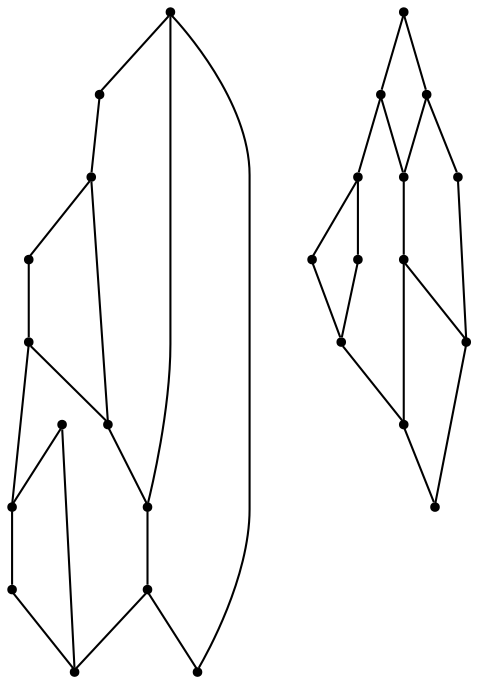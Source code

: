 graph {
  node [shape=point,comment="{\"directed\":false,\"doi\":\"10.1007/3-540-45848-4_31\",\"figure\":\"3 (1)\"}"]

  v0 [pos="1268.5832977294922,2453.7627000075145"]
  v1 [pos="1306.9583892822266,2489.387649144884"]
  v2 [pos="1321.0833231608074,2532.5128017327747"]
  v3 [pos="1101.7083485921225,2541.8878017327747"]
  v4 [pos="1114.8333231608074,2496.0127610426707"]
  v5 [pos="1159.8332722981772,2451.887649144884"]
  v6 [pos="1320.0833638509116,2579.3878017327747"]
  v7 [pos="1275.8333841959636,2642.1375372470975"]
  v8 [pos="1170.0833638509116,2655.3877610426707"]
  v9 [pos="1109.7082773844402,2593.8877203525662"]
  v10 [pos="1606.9583892822268,2499.762862767931"]
  v11 [pos="1606.9583892822268,2537.262862767931"]
  v12 [pos="1608.5833231608074,2573.1378017327747"]
  v13 [pos="1608.5833231608074,2612.262862767931"]
  v14 [pos="1567.9583231608074,2574.762862767931"]
  v15 [pos="1570.9583282470703,2612.5125982822537"]
  v16 [pos="1531.9583892822266,2537.262862767931"]
  v17 [pos="1533.5833231608074,2499.762862767931"]
  v18 [pos="1531.9583892822266,2576.2628017327747"]
  v19 [pos="1533.5833231608074,2612.262862767931"]
  v20 [pos="1494.4583892822266,2499.762862767931"]
  v21 [pos="1494.4583892822266,2576.2628017327747"]
  v22 [pos="1496.0833231608074,2610.6378017327747"]
  v23 [pos="1228.2082875569663,2505.3877610426707"]
  v24 [pos="1225.9583791097007,2590.137618627306"]
  v25 [pos="1170.0833638509116,2542.8877610426707"]

  v0 -- v5 [id="-1",pos="1268.5832977294922,2453.7627000075145 1252.38037629597,2444.108998616588 1233.422400786649,2438.7002406976185 1213.2083892822266,2438.7002406976185 1193.947733281454,2438.700240697619 1175.8274300401895,2443.6108420199234 1159.8332722981772,2451.887649144884"]
  v9 -- v25 [id="-5",pos="1109.7082773844402,2593.8877203525662 1113.308334350586,2589.954258845405 1113.308334350586,2589.954258845405 1113.308334350586,2589.954258845405 1114.6207173665366,2588.579441950874 1114.6207173665366,2588.579441950874 1114.6207173665366,2588.579441950874 1116.0582224527996,2586.9543809157176 1116.0582224527996,2586.9543809157176 1116.0582224527996,2586.9543809157176 1117.6832834879558,2585.2044521233997 1117.6832834879558,2585.2044521233997 1117.6832834879558,2585.2044521233997 1119.4332122802734,2583.3294012607694 1119.4332122802734,2583.3294012607694 1119.4332122802734,2583.3294012607694 1121.245829264323,2581.391789362983 1121.245829264323,2581.391789362983 1121.245829264323,2581.391789362983 1123.1207529703777,2579.4544317783475 1123.1207529703777,2579.4544317783475 1123.1207529703777,2579.4544317783475 1124.9332427978516,2577.5168198805613 1124.9332427978516,2577.5168198805613 1124.9332427978516,2577.5168198805613 1126.7457326253257,2575.641769017931 1126.7457326253257,2575.641769017931 1126.7457326253257,2575.641769017931 1128.5582224527996,2573.829279190457 1128.5582224527996,2573.829279190457 1128.5582224527996,2573.829279190457 1130.2457173665366,2572.0793503981395 1130.2457173665366,2572.0793503981395 1130.2457173665366,2572.0793503981395 1131.8707784016929,2570.454289362983 1131.8707784016929,2570.454289362983 1131.8707784016929,2570.454289362983 1133.4957122802734,2568.9543503981395 1133.4957122802734,2568.9543503981395 1133.4957122802734,2568.9543503981395 1134.9957784016929,2567.516972468452 1134.9957784016929,2567.516972468452 1134.9957784016929,2567.516972468452 1136.4957173665366,2566.1419012607694 1136.4957173665366,2566.1419012607694 1136.4957173665366,2566.1419012607694 1137.8707885742188,2564.8293910882435 1137.8707885742188,2564.8293910882435 1137.8707885742188,2564.8293910882435 1139.2457326253257,2563.6417486728787 1139.2457326253257,2563.6417486728787 1139.2457326253257,2563.6417486728787 1141.9957478841147,2561.391840225613 1141.9957478841147,2561.391840225613 1141.9957478841147,2561.391840225613 1143.3082580566406,2560.3293198805613 1143.3082580566406,2560.3293198805613 1143.3082580566406,2560.3293198805613 1144.683329264323,2559.3293605706654 1144.683329264323,2559.3293605706654 1144.683329264323,2559.3293605706654 1146.0582733154297,2558.266840225613 1146.0582733154297,2558.266840225613 1146.0582733154297,2558.266840225613 1147.4332173665366,2557.329441950874 1147.4332173665366,2557.329441950874 1147.4332173665366,2557.329441950874 1150.3082275390625,2555.329269017931 1150.3082275390625,2555.329269017931 1150.3082275390625,2555.329269017931 1151.808293660482,2554.3918707431912 1151.808293660482,2554.3918707431912 1151.808293660482,2554.3918707431912 1154.933293660482,2552.3919521233997 1154.933293660482,2552.3919521233997 1154.933293660482,2552.3919521233997 1156.5582275390625,2551.454299535509 1156.5582275390625,2551.454299535509 1156.5582275390625,2551.454299535509 1158.1832885742188,2550.454340225613 1158.1832885742188,2550.454340225613 1158.1832885742188,2550.454340225613 1159.9332173665366,2549.4543809157176 1159.9332173665366,2549.4543809157176 1159.9332173665366,2549.4543809157176 1161.6207122802734,2548.4544216058216 1161.6207122802734,2548.4544216058216 1161.6207122802734,2548.4544216058216 1163.433329264323,2547.4544622959256 1163.433329264323,2547.4544622959256 1163.433329264323,2547.4544622959256 1165.1832580566406,2546.4542486728787 1165.1832580566406,2546.4542486728787 1165.1832580566406,2546.4542486728787 1170.0833638509116,2542.8877610426707 1170.0833638509116,2542.8877610426707 1170.0833638509116,2542.8877610426707"]
  v1 -- v0 [id="-7",pos="1306.9583892822266,2489.387649144884 1297.0165435728245,2474.810747121118 1284.0173322138135,2462.4106285572807 1268.5832977294922,2453.7627000075145"]
  v2 -- v1 [id="-8",pos="1321.0833231608074,2532.5128017327747 1320.423456082177,2516.709916730879 1314.755203562776,2502.2879487187192 1306.9583892822266,2489.387649144884"]
  v2 -- v6 [id="-9",pos="1321.0833231608074,2532.5128017327747 1323.7979285148544,2537.917832416966 1324.2708841959636,2543.7854325501285 1324.2708841959636,2549.762862767931 1324.2708841959636,2560.042832662719 1322.8720214553084,2569.997957716134 1320.0833638509116,2579.3878017327747"]
  v3 -- v9 [id="-10",pos="1101.7083485921225,2541.8878017327747 1102.2384499149575,2544.495819509251 1102.1458943684897,2547.118594483134 1102.1458943684897,2549.762862767931 1102.1458943684897,2565.199859997174 1105.3002965867977,2579.9043398332146 1109.7082773844402,2593.8877203525662"]
  v4 -- v3 [id="-11",pos="1114.8333231608074,2496.0127610426707 1108.2624875694669,2510.146821349759 1103.56693859486,2525.53523373781 1101.7083485921225,2541.8878017327747"]
  v5 -- v4 [id="-12",pos="1159.8332722981772,2451.887649144884 1141.374063035428,2462.449420781312 1125.9599276302677,2477.8502263161 1114.8333231608074,2496.0127610426707"]
  v4 -- v25 [id="-15",pos="1114.8333231608074,2496.0127610426707 1120.4957326253257,2499.329258845405 1120.4957326253257,2499.329258845405 1120.4957326253257,2499.329258845405 1123.4957377115886,2501.704289362983 1123.4957377115886,2501.704289362983 1123.4957377115886,2501.704289362983 1125.0582377115886,2502.8293707431912 1125.0582377115886,2502.8293707431912 1125.0582377115886,2502.8293707431912 1126.4957427978516,2504.016758845405 1126.4957427978516,2504.016758845405 1126.4957427978516,2504.016758845405 1129.2457580566406,2506.141799535509 1129.2457580566406,2506.141799535509 1129.2457580566406,2506.141799535509 1131.7457834879558,2508.141972468452 1131.7457834879558,2508.141972468452 1131.7457834879558,2508.141972468452 1132.9332987467449,2509.1419317783475 1132.9332987467449,2509.1419317783475 1132.9332987467449,2509.1419317783475 1135.43332417806,2511.1418503981395 1135.43332417806,2511.1418503981395 1135.43332417806,2511.1418503981395 1136.6832733154297,2512.2043707431912 1136.6832733154297,2512.2043707431912 1136.6832733154297,2512.2043707431912 1137.6832326253257,2513.0169012607694 1137.6832326253257,2513.0169012607694 1137.6832326253257,2513.0169012607694 1138.7457529703777,2513.8919928135037 1138.7457529703777,2513.8919928135037 1138.7457529703777,2513.8919928135037 1139.8082733154297,2514.8293910882435 1139.8082733154297,2514.8293910882435 1139.8082733154297,2514.8293910882435 1140.9332275390625,2515.766789362983 1140.9332275390625,2515.766789362983 1140.9332275390625,2515.766789362983 1142.1207427978516,2516.829309708035 1142.1207427978516,2516.829309708035 1142.1207427978516,2516.829309708035 1143.4332529703777,2517.8918300530872 1143.4332529703777,2517.8918300530872 1143.4332529703777,2517.8918300530872 1144.80832417806,2519.079472468452 1144.80832417806,2519.079472468452 1144.80832417806,2519.079472468452 1146.245829264323,2520.3294216058216 1146.245829264323,2520.3294216058216 1146.245829264323,2520.3294216058216 1147.8707631429038,2521.7044928135037 1147.8707631429038,2521.7044928135037 1147.8707631429038,2521.7044928135037 1149.5582580566406,2523.2044317783475 1149.5582580566406,2523.2044317783475 1149.5582580566406,2523.2044317783475 1151.3707478841147,2524.7669317783475 1151.3707478841147,2524.7669317783475 1151.3707478841147,2524.7669317783475 1153.2457987467449,2526.3919928135037 1153.2457987467449,2526.3919928135037 1153.2457987467449,2526.3919928135037 1155.2457173665366,2528.1419216058216 1155.2457173665366,2528.1419216058216 1155.2457173665366,2528.1419216058216 1157.30832417806,2529.8918503981395 1157.30832417806,2529.8918503981395 1157.30832417806,2529.8918503981395 1161.4332834879558,2533.5168300530872 1161.4332834879558,2533.5168300530872 1161.4332834879558,2533.5168300530872 1163.433329264323,2535.2044521233997 1163.433329264323,2535.2044521233997 1163.433329264323,2535.2044521233997 1165.2458190917969,2536.829258845405 1165.2458190917969,2536.829258845405 1165.2458190917969,2536.829258845405 1166.8707529703777,2538.2043300530872 1166.8707529703777,2538.2043300530872 1166.8707529703777,2538.2043300530872 1170.0833638509116,2542.8877610426707 1170.0833638509116,2542.8877610426707 1170.0833638509116,2542.8877610426707"]
  v8 -- v24 [id="-21",pos="1170.0833638509116,2655.3877610426707 1171.5582529703777,2649.1418300530872 1171.5582529703777,2649.1418300530872 1171.5582529703777,2649.1418300530872 1171.745808919271,2647.4544622959256 1171.745808919271,2647.4544622959256 1171.745808919271,2647.4544622959256 1171.9957987467449,2645.8294012607694 1171.9957987467449,2645.8294012607694 1171.9957987467449,2645.8294012607694 1172.3082224527996,2644.204340225613 1172.3082224527996,2644.204340225613 1172.3082224527996,2644.204340225613 1172.6207733154297,2642.641840225613 1172.6207733154297,2642.641840225613 1172.6207733154297,2642.641840225613 1172.9957580566406,2641.1419012607694 1172.9957580566406,2641.1419012607694 1172.9957580566406,2641.1419012607694 1173.8707224527996,2638.391758845405 1173.8707224527996,2638.391758845405 1173.8707224527996,2638.391758845405 1174.4332631429038,2637.141809708035 1174.4332631429038,2637.141809708035 1174.4332631429038,2637.141809708035 1175.0582377115886,2635.8918605706654 1175.0582377115886,2635.8918605706654 1175.0582377115886,2635.8918605706654 1175.7457733154297,2634.5793503981395 1175.7457733154297,2634.5793503981395 1175.7457733154297,2634.5793503981395 1176.5583038330078,2633.266840225613 1176.5583038330078,2633.266840225613 1176.5583038330078,2633.266840225613 1177.1832784016929,2632.329441950874 1177.1832784016929,2632.329441950874 1177.1832784016929,2632.329441950874 1177.870814005534,2631.2669216058216 1177.870814005534,2631.2669216058216 1177.870814005534,2631.2669216058216 1178.6207834879558,2630.2044012607694 1178.6207834879558,2630.2044012607694 1178.6207834879558,2630.2044012607694 1179.4957478841147,2629.1418809157176 1179.4957478841147,2629.1418809157176 1179.4957478841147,2629.1418809157176 1180.3707122802734,2628.016799535509 1180.3707122802734,2628.016799535509 1180.3707122802734,2628.016799535509 1181.3082377115886,2626.8294114332957 1181.3082377115886,2626.8294114332957 1181.3082377115886,2626.8294114332957 1182.30832417806,2625.641769017931 1182.30832417806,2625.641769017931 1182.30832417806,2625.641769017931 1184.4332377115886,2623.1418707431912 1184.4332377115886,2623.1418707431912 1184.4332377115886,2623.1418707431912 1187.9957834879558,2619.204340225613 1187.9957834879558,2619.204340225613 1187.9957834879558,2619.204340225613 1189.2457326253257,2617.9543910882435 1189.2457326253257,2617.9543910882435 1189.2457326253257,2617.9543910882435 1191.7457580566406,2615.3293707431912 1191.7457580566406,2615.3293707431912 1191.7457580566406,2615.3293707431912 1195.4332987467449,2611.6418300530872 1195.4332987467449,2611.6418300530872 1195.4332987467449,2611.6418300530872 1196.6832478841147,2610.454441950874 1196.6832478841147,2610.454441950874 1196.6832478841147,2610.454441950874 1197.8707631429038,2609.3293605706654 1197.8707631429038,2609.3293605706654 1197.8707631429038,2609.3293605706654 1201.2457529703777,2606.141799535509 1201.2457529703777,2606.141799535509 1201.2457529703777,2606.141799535509 1202.3082733154297,2605.141840225613 1202.3082733154297,2605.141840225613 1202.3082733154297,2605.141840225613 1203.4957885742188,2604.0793198805613 1203.4957885742188,2604.0793198805613 1203.4957885742188,2604.0793198805613 1204.6207427978516,2603.0793605706654 1204.6207427978516,2603.0793605706654 1204.6207427978516,2603.0793605706654 1205.8082580566406,2602.016840225613 1205.8082580566406,2602.016840225613 1205.8082580566406,2602.016840225613 1206.9957733154297,2601.0168809157176 1206.9957733154297,2601.0168809157176 1206.9957733154297,2601.0168809157176 1208.1832885742188,2599.9543605706654 1208.1832885742188,2599.9543605706654 1208.1832885742188,2599.9543605706654 1209.3708038330078,2598.9544012607694 1209.3708038330078,2598.9544012607694 1209.3708038330078,2598.9544012607694 1210.6207529703777,2597.8918809157176 1210.6207529703777,2597.8918809157176 1210.6207529703777,2597.8918809157176 1211.870829264323,2596.8919216058216 1211.870829264323,2596.8919216058216 1211.870829264323,2596.8919216058216 1217.1207427978516,2592.8918300530872 1217.1207427978516,2592.8918300530872 1217.1207427978516,2592.8918300530872 1218.495814005534,2591.9544317783475 1218.495814005534,2591.9544317783475 1218.495814005534,2591.9544317783475 1225.9583791097007,2590.137618627306 1225.9583791097007,2590.137618627306 1225.9583791097007,2590.137618627306"]
  v25 -- v23 [id="-22",pos="1170.0833638509116,2542.8877610426707 1176.05832417806,2540.5793605706654 1176.05832417806,2540.5793605706654 1176.05832417806,2540.5793605706654 1177.8082529703777,2539.5794012607694 1177.8082529703777,2539.5794012607694 1177.8082529703777,2539.5794012607694 1179.558308919271,2538.704309708035 1179.558308919271,2538.704309708035 1179.558308919271,2538.704309708035 1181.2458038330078,2537.7669114332957 1181.2458038330078,2537.7669114332957 1181.2458038330078,2537.7669114332957 1182.9332987467449,2536.8918198805613 1182.9332987467449,2536.8918198805613 1182.9332987467449,2536.8918198805613 1184.5582326253257,2536.016982640978 1184.5582326253257,2536.016982640978 1184.5582326253257,2536.016982640978 1187.6832326253257,2534.266799535509 1187.6832326253257,2534.266799535509 1187.6832326253257,2534.266799535509 1189.1832987467449,2533.3919622959256 1189.1832987467449,2533.3919622959256 1189.1832987467449,2533.3919622959256 1190.6832377115886,2532.5794317783475 1190.6832377115886,2532.5794317783475 1190.6832377115886,2532.5794317783475 1192.1833038330078,2531.704340225613 1192.1833038330078,2531.704340225613 1192.1833038330078,2531.704340225613 1193.7458038330078,2530.8292486728787 1193.7458038330078,2530.8292486728787 1193.7458038330078,2530.8292486728787 1195.2457427978516,2529.8918503981395 1195.2457427978516,2529.8918503981395 1195.2457427978516,2529.8918503981395 1198.3707427978516,2528.016799535509 1198.3707427978516,2528.016799535509 1198.3707427978516,2528.016799535509 1201.4957427978516,2526.0168809157176 1201.4957427978516,2526.0168809157176 1201.4957427978516,2526.0168809157176 1203.1208038330078,2524.9543605706654 1203.1208038330078,2524.9543605706654 1203.1208038330078,2524.9543605706654 1204.6833038330078,2523.891840225613 1204.6833038330078,2523.891840225613 1204.6833038330078,2523.891840225613 1206.3082377115886,2522.8293198805613 1206.3082377115886,2522.8293198805613 1206.3082377115886,2522.8293198805613 1207.9332987467449,2521.7044928135037 1207.9332987467449,2521.7044928135037 1207.9332987467449,2521.7044928135037 1209.4957987467449,2520.641972468452 1209.4957987467449,2520.641972468452 1209.4957987467449,2520.641972468452 1211.1207326253257,2519.4543300530872 1211.1207326253257,2519.4543300530872 1211.1207326253257,2519.4543300530872 1215.8082326253257,2516.079340225613 1215.8082326253257,2516.079340225613 1215.8082326253257,2516.079340225613 1218.8082377115886,2513.8294317783475 1218.8082377115886,2513.8294317783475 1218.8082377115886,2513.8294317783475 1221.6832478841147,2511.579269017931 1221.6832478841147,2511.579269017931 1221.6832478841147,2511.579269017931 1222.9957580566406,2510.5167486728787 1222.9957580566406,2510.5167486728787 1222.9957580566406,2510.5167486728787 1224.370829264323,2509.454482640978 1224.370829264323,2509.454482640978 1224.370829264323,2509.454482640978 1228.2082875569663,2505.3877610426707 1228.2082875569663,2505.3877610426707 1228.2082875569663,2505.3877610426707"]
  v24 -- v6 [id="-28",pos="1225.9583791097007,2590.137618627306 1229.058329264323,2585.579309708035 1229.058329264323,2585.579309708035 1229.058329264323,2585.579309708035 1230.4332733154297,2584.829340225613 1230.4332733154297,2584.829340225613 1230.4332733154297,2584.829340225613 1231.6832224527996,2584.266799535509 1231.6832224527996,2584.266799535509 1231.6832224527996,2584.266799535509 1232.9957326253257,2583.6419521233997 1232.9957326253257,2583.6419521233997 1232.9957326253257,2583.6419521233997 1235.7457478841147,2582.3917486728787 1235.7457478841147,2582.3917486728787 1235.7457478841147,2582.3917486728787 1238.7457529703777,2581.141799535509 1238.7457529703777,2581.141799535509 1238.7457529703777,2581.141799535509 1241.8707529703777,2579.8918503981395 1241.8707529703777,2579.8918503981395 1241.8707529703777,2579.8918503981395 1243.5582478841147,2579.329309708035 1243.5582478841147,2579.329309708035 1243.5582478841147,2579.329309708035 1245.2457427978516,2578.7044622959256 1245.2457427978516,2578.7044622959256 1245.2457427978516,2578.7044622959256 1248.7457275390625,2577.5793809157176 1248.7457275390625,2577.5793809157176 1248.7457275390625,2577.5793809157176 1250.4957834879558,2577.0794012607694 1250.4957834879558,2577.0794012607694 1250.4957834879558,2577.0794012607694 1252.245839436849,2576.5168605706654 1252.245839436849,2576.5168605706654 1252.245839436849,2576.5168605706654 1253.9957682291667,2576.079441950874 1253.9957682291667,2576.079441950874 1253.9957682291667,2576.079441950874 1255.74582417806,2575.5794622959256 1255.74582417806,2575.5794622959256 1255.74582417806,2575.5794622959256 1257.4957529703777,2575.2043503981395 1257.4957529703777,2575.2043503981395 1257.4957529703777,2575.2043503981395 1259.1832478841147,2574.7669317783475 1259.1832478841147,2574.7669317783475 1259.1832478841147,2574.7669317783475 1260.8707427978516,2574.4543809157176 1260.8707427978516,2574.4543809157176 1260.8707427978516,2574.4543809157176 1262.4958038330078,2574.079269017931 1262.4958038330078,2574.079269017931 1262.4958038330078,2574.079269017931 1267.1833038330078,2573.329299535509 1267.1833038330078,2573.329299535509 1267.1833038330078,2573.329299535509 1268.7458038330078,2573.1418707431912 1268.7458038330078,2573.1418707431912 1268.7458038330078,2573.1418707431912 1270.3707377115886,2572.954441950874 1270.3707377115886,2572.954441950874 1270.3707377115886,2572.954441950874 1272.0582326253257,2572.8293198805613 1272.0582326253257,2572.8293198805613 1272.0582326253257,2572.8293198805613 1273.683293660482,2572.7044521233997 1273.683293660482,2572.7044521233997 1273.683293660482,2572.7044521233997 1275.4332224527996,2572.6418910882435 1275.4332224527996,2572.6418910882435 1275.4332224527996,2572.6418910882435 1277.1207173665366,2572.5793300530872 1277.1207173665366,2572.5793300530872 1277.1207173665366,2572.5793300530872 1278.8707733154297,2572.516769017931 1278.8707733154297,2572.516769017931 1278.8707733154297,2572.516769017931 1280.620829264323,2572.516769017931 1280.620829264323,2572.516769017931 1280.620829264323,2572.516769017931 1287.6207987467449,2572.766758845405 1287.6207987467449,2572.766758845405 1287.6207987467449,2572.766758845405 1289.308293660482,2572.8918809157176 1289.308293660482,2572.8918809157176 1289.308293660482,2572.8918809157176 1290.9332275390625,2573.079309708035 1290.9332275390625,2573.079309708035 1290.9332275390625,2573.079309708035 1292.5582885742188,2573.2044317783475 1292.5582885742188,2573.2044317783475 1292.5582885742188,2573.2044317783475 1294.1207885742188,2573.3918605706654 1294.1207885742188,2573.3918605706654 1294.1207885742188,2573.3918605706654 1295.6207275390625,2573.579289362983 1295.6207275390625,2573.579289362983 1295.6207275390625,2573.579289362983 1298.3707427978516,2573.9544012607694 1298.3707427978516,2573.9544012607694 1298.3707427978516,2573.9544012607694 1300.8707682291667,2574.329258845405 1300.8707682291667,2574.329258845405 1300.8707682291667,2574.329258845405 1303.1208038330078,2574.7043707431912 1303.1208038330078,2574.7043707431912 1303.1208038330078,2574.7043707431912 1304.558308919271,2574.9543605706654 1304.558308919271,2574.9543605706654 1304.558308919271,2574.9543605706654 1305.8708190917969,2575.2669114332957 1305.8708190917969,2575.2669114332957 1305.8708190917969,2575.2669114332957 1307.2457631429038,2575.5169012607694 1307.2457631429038,2575.5169012607694 1307.2457631429038,2575.5169012607694 1308.5582733154297,2575.8294521233997 1308.5582733154297,2575.8294521233997 1308.5582733154297,2575.8294521233997 1309.9332173665366,2576.1417486728787 1309.9332173665366,2576.1417486728787 1309.9332173665366,2576.1417486728787 1311.3082885742188,2576.5168605706654 1311.3082885742188,2576.5168605706654 1311.3082885742188,2576.5168605706654 1312.745793660482,2576.954279190457 1312.745793660482,2576.954279190457 1312.745793660482,2576.954279190457 1314.2457326253257,2577.3293910882435 1314.2457326253257,2577.3293910882435 1314.2457326253257,2577.3293910882435 1320.0833638509116,2579.3878017327747 1320.0833638509116,2579.3878017327747 1320.0833638509116,2579.3878017327747"]
  v7 -- v6 [id="-39",pos="1275.8333841959636,2642.1375372470975 1297.0240687736614,2627.0852340785714 1313.1402825303376,2605.131459119201 1320.0833638509116,2579.3878017327747"]
  v7 -- v8 [id="-40",pos="1275.8333841959636,2642.1375372470975 1257.7492862508134,2653.7682315025695 1236.2982647356089,2660.825484838243 1213.2083892822266,2660.8254848382435 1198.3768653068944,2660.8254848382435 1184.2215311460668,2657.913667797814 1170.0833638509116,2655.3877610426707"]
  v9 -- v8 [id="-41",pos="1109.7082773844402,2593.8877203525662 1122.4584747665826,2620.1342719795275 1144.2056181923933,2641.574910848297 1170.0833638509116,2655.3877610426707"]
  v11 -- v10 [id="-44",pos="1606.9583892822268,2537.262862767931 1606.9583892822268,2499.762862767931 1606.9583892822268,2499.762862767931 1606.9583892822268,2499.762862767931"]
  v12 -- v11 [id="-45",pos="1608.5833231608074,2573.1378017327747 1606.9583892822268,2537.262862767931 1606.9583892822268,2537.262862767931 1606.9583892822268,2537.262862767931"]
  v13 -- v12 [id="-46",pos="1608.5833231608074,2612.262862767931 1608.5833231608074,2573.1378017327747 1608.5833231608074,2573.1378017327747 1608.5833231608074,2573.1378017327747"]
  v14 -- v12 [id="-51",pos="1567.9583231608074,2574.762862767931 1608.5833231608074,2573.1378017327747 1608.5833231608074,2573.1378017327747 1608.5833231608074,2573.1378017327747"]
  v15 -- v14 [id="-52",pos="1570.9583282470703,2612.5125982822537 1567.9583231608074,2574.762862767931 1567.9583231608074,2574.762862767931 1567.9583231608074,2574.762862767931"]
  v0 -- v23 [id="-53",pos="1268.5832977294922,2453.7627000075145 1265.6832377115886,2461.391840225613 1265.6832377115886,2461.391840225613 1265.6832377115886,2461.391840225613 1264.8707071940105,2463.2043300530872 1264.8707071940105,2463.2043300530872 1264.8707071940105,2463.2043300530872 1263.2457733154297,2466.5793198805613 1263.2457733154297,2466.5793198805613 1263.2457733154297,2466.5793198805613 1262.4332427978516,2468.1418198805613 1262.4332427978516,2468.1418198805613 1262.4332427978516,2468.1418198805613 1261.6832733154297,2469.5794521233997 1261.6832733154297,2469.5794521233997 1261.6832733154297,2469.5794521233997 1260.9333038330078,2470.954269017931 1260.9333038330078,2470.954269017931 1260.9333038330078,2470.954269017931 1260.1832071940105,2472.266779190457 1260.1832071940105,2472.266779190457 1260.1832071940105,2472.266779190457 1259.4332377115886,2473.516982640978 1259.4332377115886,2473.516982640978 1259.4332377115886,2473.516982640978 1257.8083038330078,2475.891758845405 1257.8083038330078,2475.891758845405 1257.8083038330078,2475.891758845405 1256.9957733154297,2477.016840225613 1256.9957733154297,2477.016840225613 1256.9957733154297,2477.016840225613 1255.4957071940105,2479.016758845405 1255.4957071940105,2479.016758845405 1255.4957071940105,2479.016758845405 1253.8707733154297,2481.141799535509 1253.8707733154297,2481.141799535509 1253.8707733154297,2481.141799535509 1252.9332478841147,2482.2043198805613 1252.9332478841147,2482.2043198805613 1252.9332478841147,2482.2043198805613 1251.9957224527996,2483.3294012607694 1251.9957224527996,2483.3294012607694 1251.9957224527996,2483.3294012607694 1249.9958038330078,2485.579309708035 1249.9958038330078,2485.579309708035 1249.9958038330078,2485.579309708035 1248.8707224527996,2486.7669521233997 1248.8707224527996,2486.7669521233997 1248.8707224527996,2486.7669521233997 1247.7457682291667,2488.0169012607694 1247.7457682291667,2488.0169012607694 1247.7457682291667,2488.0169012607694 1246.620814005534,2489.204289362983 1246.620814005534,2489.204289362983 1246.620814005534,2489.204289362983 1245.4332987467449,2490.4544928135037 1245.4332987467449,2490.4544928135037 1245.4332987467449,2490.4544928135037 1244.1832224527996,2491.6418809157176 1244.1832224527996,2491.6418809157176 1244.1832224527996,2491.6418809157176 1241.68332417806,2494.141779190457 1241.68332417806,2494.141779190457 1241.68332417806,2494.141779190457 1236.6832733154297,2498.891840225613 1236.6832733154297,2498.891840225613 1236.6832733154297,2498.891840225613 1234.1832478841147,2501.1417486728787 1234.1832478841147,2501.1417486728787 1234.1832478841147,2501.1417486728787 1232.9332987467449,2502.204269017931 1232.9332987467449,2502.204269017931 1232.9332987467449,2502.204269017931 1228.2082875569663,2505.3877610426707 1228.2082875569663,2505.3877610426707 1228.2082875569663,2505.3877610426707"]
  v16 -- v11 [id="-64",pos="1531.9583892822266,2537.262862767931 1606.9583892822268,2537.262862767931 1606.9583892822268,2537.262862767931 1606.9583892822268,2537.262862767931"]
  v16 -- v17 [id="-65",pos="1531.9583892822266,2537.262862767931 1533.5833231608074,2499.762862767931 1533.5833231608074,2499.762862767931 1533.5833231608074,2499.762862767931"]
  v18 -- v16 [id="-66",pos="1531.9583892822266,2576.2628017327747 1531.9583892822266,2537.262862767931 1531.9583892822266,2537.262862767931 1531.9583892822266,2537.262862767931"]
  v19 -- v18 [id="-67",pos="1533.5833231608074,2612.262862767931 1531.9583892822266,2576.2628017327747 1531.9583892822266,2576.2628017327747 1531.9583892822266,2576.2628017327747"]
  v17 -- v10 [id="-68",pos="1533.5833231608074,2499.762862767931 1606.9583892822268,2499.762862767931 1606.9583892822268,2499.762862767931 1606.9583892822268,2499.762862767931"]
  v20 -- v17 [id="-69",pos="1494.4583892822266,2499.762862767931 1533.5833231608074,2499.762862767931 1533.5833231608074,2499.762862767931 1533.5833231608074,2499.762862767931"]
  v21 -- v18 [id="-71",pos="1494.4583892822266,2576.2628017327747 1531.9583892822266,2576.2628017327747 1531.9583892822266,2576.2628017327747 1531.9583892822266,2576.2628017327747"]
  v21 -- v20 [id="-72",pos="1494.4583892822266,2576.2628017327747 1494.4583892822266,2499.762862767931 1494.4583892822266,2499.762862767931 1494.4583892822266,2499.762862767931"]
  v22 -- v21 [id="-73",pos="1496.0833231608074,2610.6378017327747 1494.4583892822266,2576.2628017327747 1494.4583892822266,2576.2628017327747 1494.4583892822266,2576.2628017327747"]
  v15 -- v13 [id="-74",pos="1570.9583282470703,2612.5125982822537 1608.5833231608074,2612.262862767931 1608.5833231608074,2612.262862767931 1608.5833231608074,2612.262862767931"]
  v19 -- v15 [id="-76",pos="1533.5833231608074,2612.262862767931 1570.9583282470703,2612.5125982822537 1570.9583282470703,2612.5125982822537 1570.9583282470703,2612.5125982822537"]
  v22 -- v19 [id="-77",pos="1496.0833231608074,2610.6378017327747 1533.5833231608074,2612.262862767931 1533.5833231608074,2612.262862767931 1533.5833231608074,2612.262862767931"]
  v23 -- v2 [id="-80",pos="1228.2082875569663,2505.3877610426707 1233.3707173665366,2508.0168503981395 1233.3707173665366,2508.0168503981395 1233.3707173665366,2508.0168503981395 1235.2457682291667,2509.1419317783475 1235.2457682291667,2509.1419317783475 1235.2457682291667,2509.1419317783475 1237.3082478841147,2510.3918809157176 1237.3082478841147,2510.3918809157176 1237.3082478841147,2510.3918809157176 1239.4957224527996,2511.6418300530872 1239.4957224527996,2511.6418300530872 1239.4957224527996,2511.6418300530872 1241.68332417806,2512.954340225613 1241.68332417806,2512.954340225613 1241.68332417806,2512.954340225613 1243.9332326253257,2514.204289362983 1243.9332326253257,2514.204289362983 1243.9332326253257,2514.204289362983 1246.0582733154297,2515.4544928135037 1246.0582733154297,2515.4544928135037 1246.0582733154297,2515.4544928135037 1248.183314005534,2516.6418809157176 1248.183314005534,2516.6418809157176 1248.183314005534,2516.6418809157176 1250.1832326253257,2517.7044012607694 1250.1832326253257,2517.7044012607694 1250.1832326253257,2517.7044012607694 1252.0582834879558,2518.7669216058216 1252.0582834879558,2518.7669216058216 1252.0582834879558,2518.7669216058216 1253.933334350586,2519.7043198805613 1253.933334350586,2519.7043198805613 1253.933334350586,2519.7043198805613 1255.620829264323,2520.641972468452 1255.620829264323,2520.641972468452 1255.620829264323,2520.641972468452 1257.30832417806,2521.4542486728787 1257.30832417806,2521.4542486728787 1257.30832417806,2521.4542486728787 1258.87082417806,2522.266779190457 1258.87082417806,2522.266779190457 1258.87082417806,2522.266779190457 1260.43332417806,2522.954441950874 1260.43332417806,2522.954441950874 1260.43332417806,2522.954441950874 1261.9332631429038,2523.6418503981395 1261.9332631429038,2523.6418503981395 1261.9332631429038,2523.6418503981395 1263.433329264323,2524.2669521233997 1263.433329264323,2524.2669521233997 1263.433329264323,2524.2669521233997 1264.870834350586,2524.891799535509 1264.870834350586,2524.891799535509 1264.870834350586,2524.891799535509 1266.3707733154297,2525.454340225613 1266.3707733154297,2525.454340225613 1266.3707733154297,2525.454340225613 1269.6207682291667,2526.704289362983 1269.6207682291667,2526.704289362983 1269.6207682291667,2526.704289362983 1272.9957580566406,2527.8293707431912 1272.9957580566406,2527.8293707431912 1272.9957580566406,2527.8293707431912 1274.745814005534,2528.3919114332957 1274.745814005534,2528.3919114332957 1274.745814005534,2528.3919114332957 1278.370793660482,2529.5169928135037 1278.370793660482,2529.5169928135037 1278.370793660482,2529.5169928135037 1280.1832834879558,2530.016972468452 1280.1832834879558,2530.016972468452 1280.1832834879558,2530.016972468452 1282.058334350586,2530.5169521233997 1282.058334350586,2530.5169521233997 1282.058334350586,2530.5169521233997 1283.87082417806,2530.9543707431912 1283.87082417806,2530.9543707431912 1283.87082417806,2530.9543707431912 1285.7457478841147,2531.4543503981395 1285.7457478841147,2531.4543503981395 1285.7457478841147,2531.4543503981395 1287.6207987467449,2531.891769017931 1287.6207987467449,2531.891769017931 1287.6207987467449,2531.891769017931 1289.4332885742188,2532.2668809157176 1289.4332885742188,2532.2668809157176 1289.4332885742188,2532.2668809157176 1292.9332733154297,2533.0168503981395 1292.9332733154297,2533.0168503981395 1292.9332733154297,2533.0168503981395 1294.6207682291667,2533.3294012607694 1294.6207682291667,2533.3294012607694 1294.6207682291667,2533.3294012607694 1296.1832682291667,2533.6419521233997 1296.1832682291667,2533.6419521233997 1296.1832682291667,2533.6419521233997 1297.7457682291667,2533.891941950874 1297.7457682291667,2533.891941950874 1297.7457682291667,2533.891941950874 1299.2457071940105,2534.0793707431912 1299.2457071940105,2534.0793707431912 1299.2457071940105,2534.0793707431912 1300.6207784016929,2534.3293605706654 1300.6207784016929,2534.3293605706654 1300.6207784016929,2534.3293605706654 1301.9332885742188,2534.516789362983 1301.9332885742188,2534.516789362983 1301.9332885742188,2534.516789362983 1303.1832377115886,2534.6419114332957 1303.1832377115886,2534.6419114332957 1303.1832377115886,2534.6419114332957 1304.3083190917969,2534.766779190457 1304.3083190917969,2534.766779190457 1304.3083190917969,2534.766779190457 1305.4332733154297,2534.829340225613 1305.4332733154297,2534.829340225613 1305.4332733154297,2534.829340225613 1307.183329264323,2534.9544622959256 1307.183329264323,2534.9544622959256 1307.183329264323,2534.9544622959256 1308.8082631429038,2535.016769017931 1308.8082631429038,2535.016769017931 1308.8082631429038,2535.016769017931 1310.308329264323,2535.016769017931 1310.308329264323,2535.016769017931 1310.308329264323,2535.016769017931 1311.6832733154297,2534.8919012607694 1311.6832733154297,2534.8919012607694 1311.6832733154297,2534.8919012607694 1313.1207784016929,2534.704472468452 1313.1207784016929,2534.704472468452 1313.1207784016929,2534.704472468452 1314.4957224527996,2534.454482640978 1314.4957224527996,2534.454482640978 1314.4957224527996,2534.454482640978 1315.870793660482,2534.1419317783475 1315.870793660482,2534.1419317783475 1315.870793660482,2534.1419317783475 1321.0833231608074,2532.5128017327747 1321.0833231608074,2532.5128017327747 1321.0833231608074,2532.5128017327747"]
}